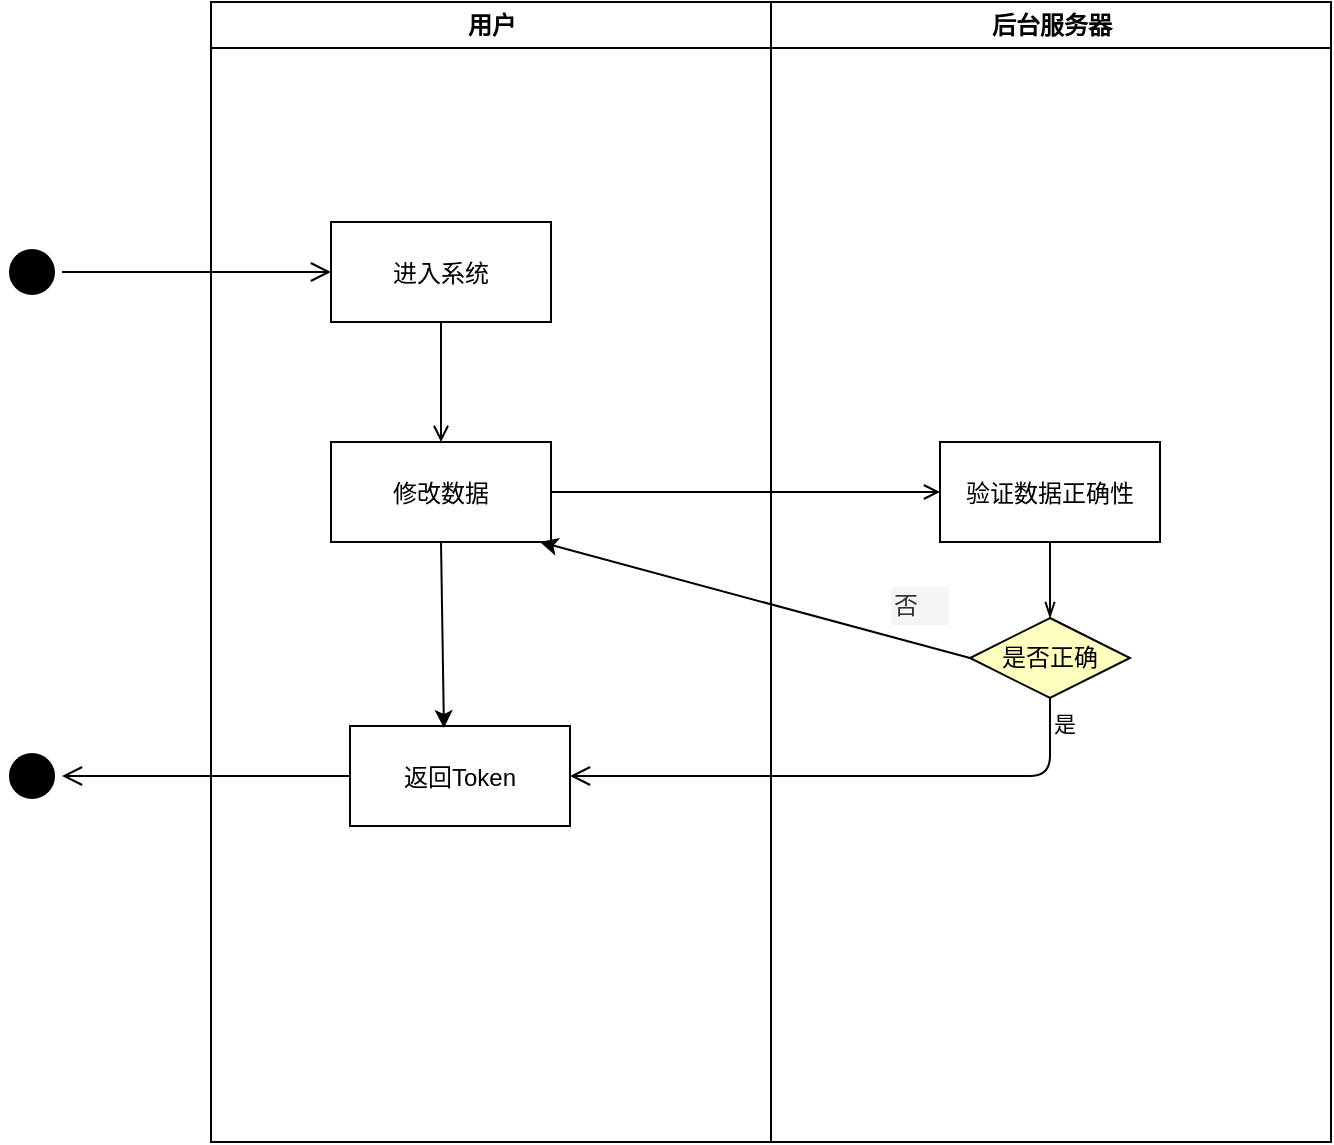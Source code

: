 <mxfile version="10.6.5" type="github"><diagram name="Page-1" id="e7e014a7-5840-1c2e-5031-d8a46d1fe8dd"><mxGraphModel dx="840" dy="435" grid="1" gridSize="10" guides="1" tooltips="1" connect="1" arrows="1" fold="1" page="1" pageScale="1" pageWidth="1169" pageHeight="826" background="#ffffff" math="0" shadow="0"><root><mxCell id="0"/><mxCell id="1" parent="0"/><mxCell id="2" value="用户" style="swimlane;whiteSpace=wrap" parent="1" vertex="1"><mxGeometry x="164.5" y="128" width="280" height="570" as="geometry"/></mxCell><mxCell id="7" value="进入系统" style="strokeColor=#000000;" parent="2" vertex="1"><mxGeometry x="60" y="110" width="110" height="50" as="geometry"/></mxCell><mxCell id="8" value="修改数据" style="strokeColor=#000000;" parent="2" vertex="1"><mxGeometry x="60" y="220" width="110" height="50" as="geometry"/></mxCell><mxCell id="9" value="" style="endArrow=open;strokeColor=#000000;endFill=1;rounded=0" parent="2" source="7" target="8" edge="1"><mxGeometry relative="1" as="geometry"/></mxCell><mxCell id="18" value="返回Token" style="strokeColor=#000000;" parent="2" vertex="1"><mxGeometry x="69.5" y="362" width="110" height="50" as="geometry"/></mxCell><mxCell id="kUTlrGvpnHdoP85aYLGa-48" value="" style="endArrow=classic;html=1;exitX=0.5;exitY=1;exitDx=0;exitDy=0;entryX=0.427;entryY=0.02;entryDx=0;entryDy=0;entryPerimeter=0;strokeColor=#000000;" parent="2" source="8" target="18" edge="1"><mxGeometry width="50" height="50" relative="1" as="geometry"><mxPoint x="95.5" y="332" as="sourcePoint"/><mxPoint x="115.5" y="352" as="targetPoint"/></mxGeometry></mxCell><mxCell id="3" value="后台服务器" style="swimlane;whiteSpace=wrap" parent="1" vertex="1"><mxGeometry x="444.5" y="128" width="280" height="570" as="geometry"/></mxCell><mxCell id="16" value="验证数据正确性" style="strokeColor=#000000;" parent="3" vertex="1"><mxGeometry x="84.5" y="220" width="110" height="50" as="geometry"/></mxCell><mxCell id="kUTlrGvpnHdoP85aYLGa-41" value="是否正确" style="rhombus;whiteSpace=wrap;html=1;fillColor=#ffffc0;strokeColor=#000000;" parent="3" vertex="1"><mxGeometry x="99.5" y="308" width="80" height="40" as="geometry"/></mxCell><mxCell id="kUTlrGvpnHdoP85aYLGa-45" value="" style="endArrow=openThin;html=1;entryX=0.5;entryY=0;entryDx=0;entryDy=0;endFill=0;strokeColor=#000000;" parent="3" source="16" target="kUTlrGvpnHdoP85aYLGa-41" edge="1"><mxGeometry width="50" height="50" relative="1" as="geometry"><mxPoint x="105.5" y="322" as="sourcePoint"/><mxPoint x="135.5" y="302" as="targetPoint"/></mxGeometry></mxCell><mxCell id="5" value="" style="ellipse;shape=startState;fillColor=#000000;strokeColor=#000000;" parent="1" vertex="1"><mxGeometry x="60" y="248" width="30" height="30" as="geometry"/></mxCell><mxCell id="6" value="" style="edgeStyle=elbowEdgeStyle;elbow=horizontal;verticalAlign=bottom;endArrow=open;endSize=8;strokeColor=#000000;endFill=1;rounded=0" parent="1" source="5" target="7" edge="1"><mxGeometry x="264.5" y="168" as="geometry"><mxPoint x="279.5" y="238" as="targetPoint"/></mxGeometry></mxCell><mxCell id="11" value="" style="endArrow=open;strokeColor=#000000;endFill=1;rounded=0" parent="1" source="8" target="16" edge="1"><mxGeometry relative="1" as="geometry"/></mxCell><mxCell id="kUTlrGvpnHdoP85aYLGa-43" value="是" style="html=1;align=left;verticalAlign=top;endArrow=open;endSize=8;strokeColor=#000000;entryX=1;entryY=0.5;entryDx=0;entryDy=0;" parent="1" source="kUTlrGvpnHdoP85aYLGa-41" target="18" edge="1"><mxGeometry x="-1" relative="1" as="geometry"><mxPoint x="584" y="513" as="targetPoint"/><Array as="points"><mxPoint x="584" y="515"/></Array></mxGeometry></mxCell><mxCell id="kUTlrGvpnHdoP85aYLGa-46" value="" style="endArrow=classic;html=1;exitX=0;exitY=0.5;exitDx=0;exitDy=0;entryX=0.95;entryY=1;entryDx=0;entryDy=0;entryPerimeter=0;strokeColor=#000000;" parent="1" source="kUTlrGvpnHdoP85aYLGa-41" target="8" edge="1"><mxGeometry width="50" height="50" relative="1" as="geometry"><mxPoint x="470" y="480" as="sourcePoint"/><mxPoint x="520" y="430" as="targetPoint"/></mxGeometry></mxCell><mxCell id="kUTlrGvpnHdoP85aYLGa-51" value="否" style="text;html=1;resizable=0;points=[];autosize=1;align=left;verticalAlign=top;spacingTop=-4;strokeColor=#FFFFFF;fillColor=#f5f5f5;fontColor=#333333;" parent="1" vertex="1"><mxGeometry x="504" y="420" width="30" height="20" as="geometry"/></mxCell><mxCell id="kUTlrGvpnHdoP85aYLGa-52" value="" style="ellipse;shape=startState;fillColor=#000000;strokeColor=#000000;" parent="1" vertex="1"><mxGeometry x="60" y="500" width="30" height="30" as="geometry"/></mxCell><mxCell id="kUTlrGvpnHdoP85aYLGa-53" value="" style="edgeStyle=elbowEdgeStyle;elbow=horizontal;verticalAlign=bottom;endArrow=open;endSize=8;strokeColor=#000000;endFill=1;rounded=0;exitX=0;exitY=0.5;exitDx=0;exitDy=0;" parent="1" source="18" target="kUTlrGvpnHdoP85aYLGa-52" edge="1"><mxGeometry x="274.5" y="178" as="geometry"><mxPoint x="234.5" y="273" as="targetPoint"/><mxPoint x="100" y="273" as="sourcePoint"/></mxGeometry></mxCell></root></mxGraphModel></diagram></mxfile>